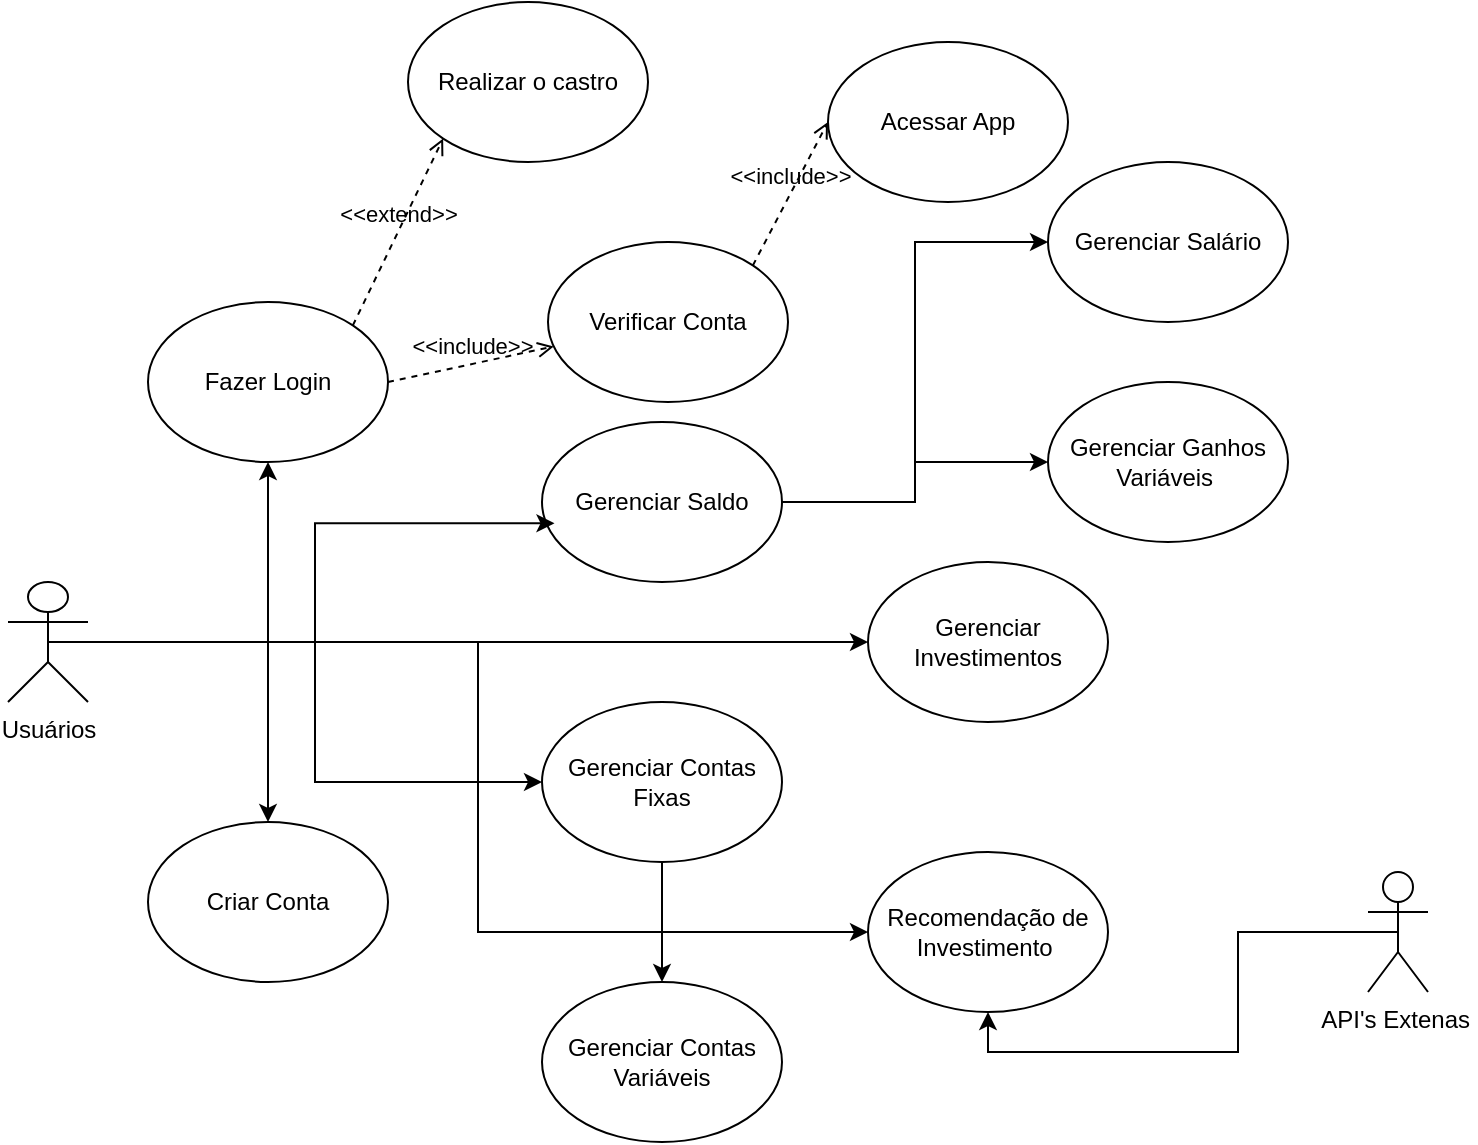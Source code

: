 <mxfile version="28.1.0">
  <diagram name="Página-1" id="A_7TPsXVrPfonCtrVj85">
    <mxGraphModel dx="1990" dy="631" grid="1" gridSize="10" guides="1" tooltips="1" connect="1" arrows="1" fold="1" page="1" pageScale="1" pageWidth="827" pageHeight="1169" math="0" shadow="0">
      <root>
        <mxCell id="0" />
        <mxCell id="1" parent="0" />
        <mxCell id="_Apook-ORp9ZnzwH7ccK-1" value="Fazer Login" style="ellipse;whiteSpace=wrap;html=1;" vertex="1" parent="1">
          <mxGeometry x="-730" y="300" width="120" height="80" as="geometry" />
        </mxCell>
        <mxCell id="_Apook-ORp9ZnzwH7ccK-7" style="edgeStyle=orthogonalEdgeStyle;rounded=0;orthogonalLoop=1;jettySize=auto;html=1;exitX=0.5;exitY=0.5;exitDx=0;exitDy=0;exitPerimeter=0;" edge="1" parent="1" source="_Apook-ORp9ZnzwH7ccK-6" target="_Apook-ORp9ZnzwH7ccK-1">
          <mxGeometry relative="1" as="geometry">
            <mxPoint x="-760" y="420" as="sourcePoint" />
          </mxGeometry>
        </mxCell>
        <mxCell id="_Apook-ORp9ZnzwH7ccK-15" style="edgeStyle=orthogonalEdgeStyle;rounded=0;orthogonalLoop=1;jettySize=auto;html=1;exitX=0.5;exitY=0.5;exitDx=0;exitDy=0;exitPerimeter=0;" edge="1" parent="1" source="_Apook-ORp9ZnzwH7ccK-6" target="_Apook-ORp9ZnzwH7ccK-14">
          <mxGeometry relative="1" as="geometry" />
        </mxCell>
        <mxCell id="_Apook-ORp9ZnzwH7ccK-24" style="edgeStyle=orthogonalEdgeStyle;rounded=0;orthogonalLoop=1;jettySize=auto;html=1;exitX=0.5;exitY=0.5;exitDx=0;exitDy=0;exitPerimeter=0;entryX=0;entryY=0.5;entryDx=0;entryDy=0;" edge="1" parent="1" source="_Apook-ORp9ZnzwH7ccK-6" target="_Apook-ORp9ZnzwH7ccK-23">
          <mxGeometry relative="1" as="geometry" />
        </mxCell>
        <mxCell id="_Apook-ORp9ZnzwH7ccK-28" style="edgeStyle=orthogonalEdgeStyle;rounded=0;orthogonalLoop=1;jettySize=auto;html=1;exitX=0.5;exitY=0.5;exitDx=0;exitDy=0;exitPerimeter=0;" edge="1" parent="1" source="_Apook-ORp9ZnzwH7ccK-6" target="_Apook-ORp9ZnzwH7ccK-27">
          <mxGeometry relative="1" as="geometry" />
        </mxCell>
        <mxCell id="_Apook-ORp9ZnzwH7ccK-37" style="edgeStyle=orthogonalEdgeStyle;rounded=0;orthogonalLoop=1;jettySize=auto;html=1;exitX=0.5;exitY=0.5;exitDx=0;exitDy=0;exitPerimeter=0;entryX=0;entryY=0.5;entryDx=0;entryDy=0;" edge="1" parent="1" source="_Apook-ORp9ZnzwH7ccK-6" target="_Apook-ORp9ZnzwH7ccK-35">
          <mxGeometry relative="1" as="geometry" />
        </mxCell>
        <mxCell id="_Apook-ORp9ZnzwH7ccK-6" value="Usuários&lt;div&gt;&lt;br&gt;&lt;/div&gt;" style="shape=umlActor;verticalLabelPosition=bottom;verticalAlign=top;html=1;outlineConnect=0;" vertex="1" parent="1">
          <mxGeometry x="-800" y="440" width="40" height="60" as="geometry" />
        </mxCell>
        <mxCell id="_Apook-ORp9ZnzwH7ccK-10" value="Verificar Conta" style="ellipse;whiteSpace=wrap;html=1;" vertex="1" parent="1">
          <mxGeometry x="-530" y="270" width="120" height="80" as="geometry" />
        </mxCell>
        <mxCell id="_Apook-ORp9ZnzwH7ccK-11" value="&amp;lt;&amp;lt;extend&amp;gt;&amp;gt;" style="html=1;verticalAlign=bottom;labelBackgroundColor=none;endArrow=open;endFill=0;dashed=1;rounded=0;entryX=1;entryY=0;entryDx=0;entryDy=0;exitX=1;exitY=0;exitDx=0;exitDy=0;" edge="1" parent="1" source="_Apook-ORp9ZnzwH7ccK-1" target="_Apook-ORp9ZnzwH7ccK-13">
          <mxGeometry width="160" relative="1" as="geometry">
            <mxPoint x="-510" y="400" as="sourcePoint" />
            <mxPoint x="-350" y="400" as="targetPoint" />
          </mxGeometry>
        </mxCell>
        <mxCell id="_Apook-ORp9ZnzwH7ccK-12" value="&amp;lt;&amp;lt;include&amp;gt;&amp;gt;" style="html=1;verticalAlign=bottom;labelBackgroundColor=none;endArrow=open;endFill=0;dashed=1;rounded=0;exitX=1;exitY=0.5;exitDx=0;exitDy=0;" edge="1" parent="1" source="_Apook-ORp9ZnzwH7ccK-1" target="_Apook-ORp9ZnzwH7ccK-10">
          <mxGeometry width="160" relative="1" as="geometry">
            <mxPoint x="-576" y="310" as="sourcePoint" />
            <mxPoint x="-416" y="310" as="targetPoint" />
          </mxGeometry>
        </mxCell>
        <mxCell id="_Apook-ORp9ZnzwH7ccK-13" value="Realizar o castro" style="ellipse;whiteSpace=wrap;html=1;direction=west;" vertex="1" parent="1">
          <mxGeometry x="-600" y="150" width="120" height="80" as="geometry" />
        </mxCell>
        <mxCell id="_Apook-ORp9ZnzwH7ccK-14" value="Criar Conta" style="ellipse;whiteSpace=wrap;html=1;" vertex="1" parent="1">
          <mxGeometry x="-730" y="560" width="120" height="80" as="geometry" />
        </mxCell>
        <mxCell id="_Apook-ORp9ZnzwH7ccK-30" style="edgeStyle=orthogonalEdgeStyle;rounded=0;orthogonalLoop=1;jettySize=auto;html=1;exitX=1;exitY=0.5;exitDx=0;exitDy=0;entryX=0;entryY=0.5;entryDx=0;entryDy=0;" edge="1" parent="1" source="_Apook-ORp9ZnzwH7ccK-17" target="_Apook-ORp9ZnzwH7ccK-29">
          <mxGeometry relative="1" as="geometry" />
        </mxCell>
        <mxCell id="_Apook-ORp9ZnzwH7ccK-32" style="edgeStyle=orthogonalEdgeStyle;rounded=0;orthogonalLoop=1;jettySize=auto;html=1;exitX=1;exitY=0.5;exitDx=0;exitDy=0;" edge="1" parent="1" source="_Apook-ORp9ZnzwH7ccK-17" target="_Apook-ORp9ZnzwH7ccK-31">
          <mxGeometry relative="1" as="geometry" />
        </mxCell>
        <mxCell id="_Apook-ORp9ZnzwH7ccK-17" value="Gerenciar Saldo" style="ellipse;whiteSpace=wrap;html=1;" vertex="1" parent="1">
          <mxGeometry x="-533" y="360" width="120" height="80" as="geometry" />
        </mxCell>
        <mxCell id="_Apook-ORp9ZnzwH7ccK-19" value="&amp;lt;&amp;lt;include&amp;gt;&amp;gt;" style="html=1;verticalAlign=bottom;labelBackgroundColor=none;endArrow=open;endFill=0;dashed=1;rounded=0;exitX=1;exitY=0;exitDx=0;exitDy=0;entryX=0;entryY=0.5;entryDx=0;entryDy=0;" edge="1" parent="1" source="_Apook-ORp9ZnzwH7ccK-10" target="_Apook-ORp9ZnzwH7ccK-21">
          <mxGeometry width="160" relative="1" as="geometry">
            <mxPoint x="-220" y="430" as="sourcePoint" />
            <mxPoint x="-280" y="360" as="targetPoint" />
          </mxGeometry>
        </mxCell>
        <mxCell id="_Apook-ORp9ZnzwH7ccK-20" style="edgeStyle=orthogonalEdgeStyle;rounded=0;orthogonalLoop=1;jettySize=auto;html=1;exitX=0.5;exitY=0.5;exitDx=0;exitDy=0;exitPerimeter=0;entryX=0.052;entryY=0.633;entryDx=0;entryDy=0;entryPerimeter=0;" edge="1" parent="1" source="_Apook-ORp9ZnzwH7ccK-6" target="_Apook-ORp9ZnzwH7ccK-17">
          <mxGeometry relative="1" as="geometry" />
        </mxCell>
        <mxCell id="_Apook-ORp9ZnzwH7ccK-21" value="Acessar App" style="ellipse;whiteSpace=wrap;html=1;" vertex="1" parent="1">
          <mxGeometry x="-390" y="170" width="120" height="80" as="geometry" />
        </mxCell>
        <mxCell id="_Apook-ORp9ZnzwH7ccK-26" style="edgeStyle=orthogonalEdgeStyle;rounded=0;orthogonalLoop=1;jettySize=auto;html=1;" edge="1" parent="1" source="_Apook-ORp9ZnzwH7ccK-23" target="_Apook-ORp9ZnzwH7ccK-25">
          <mxGeometry relative="1" as="geometry" />
        </mxCell>
        <mxCell id="_Apook-ORp9ZnzwH7ccK-23" value="Gerenciar Contas Fixas" style="ellipse;whiteSpace=wrap;html=1;" vertex="1" parent="1">
          <mxGeometry x="-533" y="500" width="120" height="80" as="geometry" />
        </mxCell>
        <mxCell id="_Apook-ORp9ZnzwH7ccK-25" value="Gerenciar Contas Variáveis" style="ellipse;whiteSpace=wrap;html=1;" vertex="1" parent="1">
          <mxGeometry x="-533" y="640" width="120" height="80" as="geometry" />
        </mxCell>
        <mxCell id="_Apook-ORp9ZnzwH7ccK-27" value="Gerenciar Investimentos" style="ellipse;whiteSpace=wrap;html=1;" vertex="1" parent="1">
          <mxGeometry x="-370" y="430" width="120" height="80" as="geometry" />
        </mxCell>
        <mxCell id="_Apook-ORp9ZnzwH7ccK-29" value="Gerenciar Salário" style="ellipse;whiteSpace=wrap;html=1;" vertex="1" parent="1">
          <mxGeometry x="-280" y="230" width="120" height="80" as="geometry" />
        </mxCell>
        <mxCell id="_Apook-ORp9ZnzwH7ccK-31" value="Gerenciar Ganhos Variáveis&amp;nbsp;" style="ellipse;whiteSpace=wrap;html=1;" vertex="1" parent="1">
          <mxGeometry x="-280" y="340" width="120" height="80" as="geometry" />
        </mxCell>
        <mxCell id="_Apook-ORp9ZnzwH7ccK-36" style="edgeStyle=orthogonalEdgeStyle;rounded=0;orthogonalLoop=1;jettySize=auto;html=1;exitX=0.5;exitY=0.5;exitDx=0;exitDy=0;exitPerimeter=0;entryX=0.5;entryY=1;entryDx=0;entryDy=0;" edge="1" parent="1" source="_Apook-ORp9ZnzwH7ccK-33" target="_Apook-ORp9ZnzwH7ccK-35">
          <mxGeometry relative="1" as="geometry" />
        </mxCell>
        <mxCell id="_Apook-ORp9ZnzwH7ccK-33" value="API&#39;s Extenas&amp;nbsp;" style="shape=umlActor;verticalLabelPosition=bottom;verticalAlign=top;html=1;outlineConnect=0;" vertex="1" parent="1">
          <mxGeometry x="-120" y="585" width="30" height="60" as="geometry" />
        </mxCell>
        <mxCell id="_Apook-ORp9ZnzwH7ccK-35" value="Recomendação de Investimento&amp;nbsp;" style="ellipse;whiteSpace=wrap;html=1;" vertex="1" parent="1">
          <mxGeometry x="-370" y="575" width="120" height="80" as="geometry" />
        </mxCell>
      </root>
    </mxGraphModel>
  </diagram>
</mxfile>
